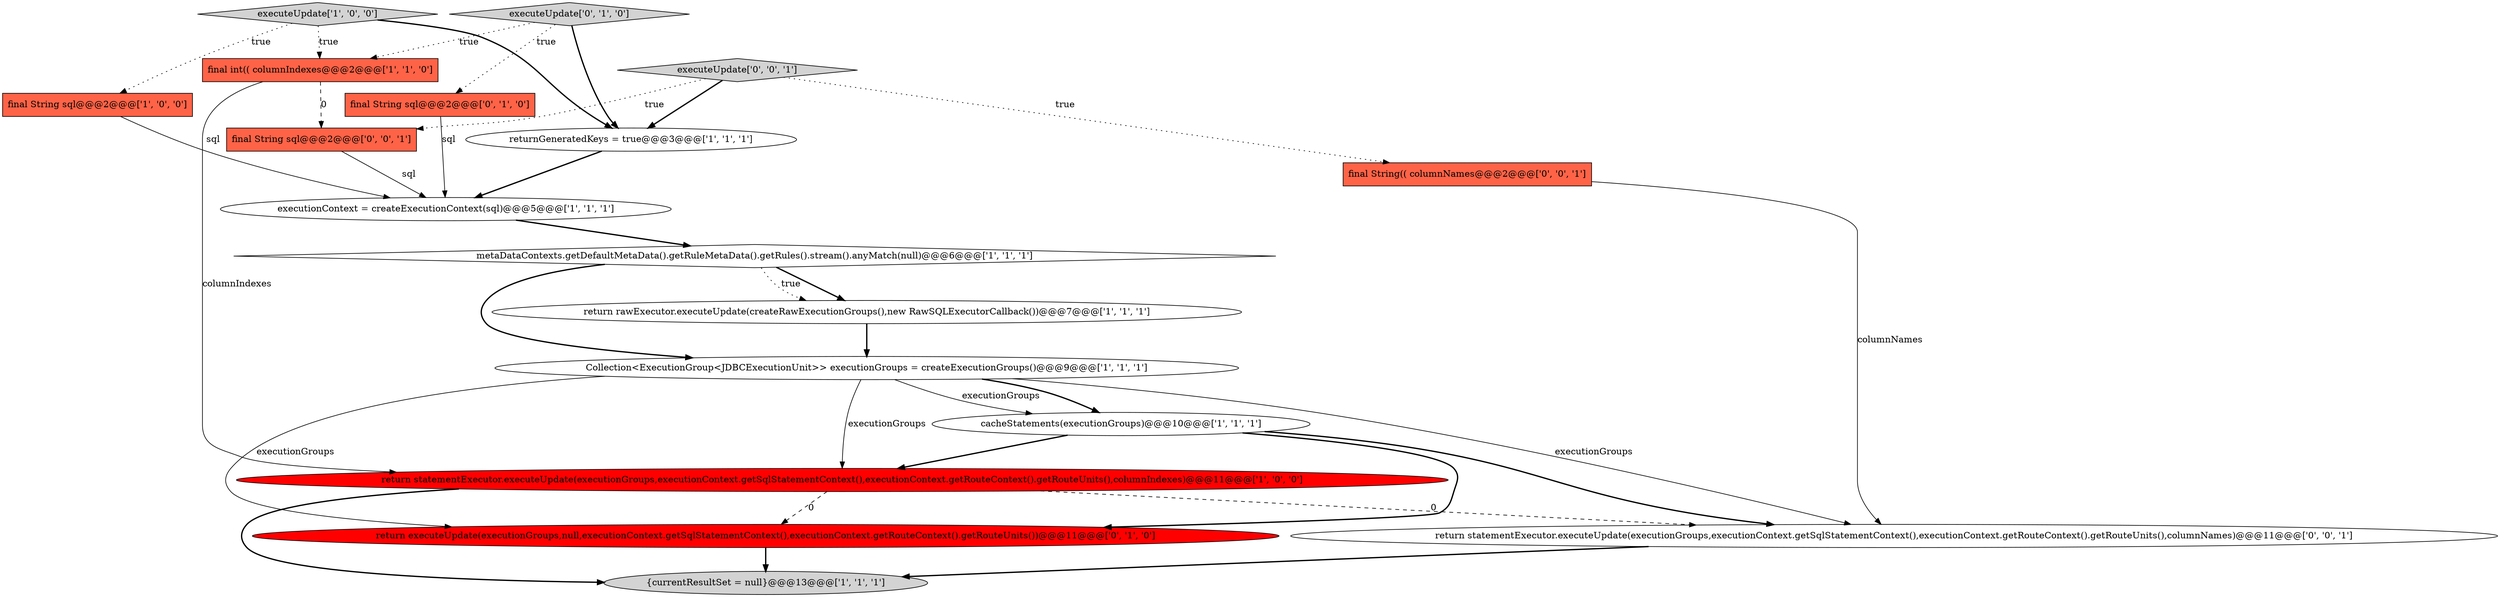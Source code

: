digraph {
8 [style = filled, label = "executeUpdate['1', '0', '0']", fillcolor = lightgray, shape = diamond image = "AAA0AAABBB1BBB"];
15 [style = filled, label = "return statementExecutor.executeUpdate(executionGroups,executionContext.getSqlStatementContext(),executionContext.getRouteContext().getRouteUnits(),columnNames)@@@11@@@['0', '0', '1']", fillcolor = white, shape = ellipse image = "AAA0AAABBB3BBB"];
11 [style = filled, label = "final String sql@@@2@@@['0', '1', '0']", fillcolor = tomato, shape = box image = "AAA0AAABBB2BBB"];
14 [style = filled, label = "final String(( columnNames@@@2@@@['0', '0', '1']", fillcolor = tomato, shape = box image = "AAA0AAABBB3BBB"];
0 [style = filled, label = "returnGeneratedKeys = true@@@3@@@['1', '1', '1']", fillcolor = white, shape = ellipse image = "AAA0AAABBB1BBB"];
16 [style = filled, label = "executeUpdate['0', '0', '1']", fillcolor = lightgray, shape = diamond image = "AAA0AAABBB3BBB"];
10 [style = filled, label = "executionContext = createExecutionContext(sql)@@@5@@@['1', '1', '1']", fillcolor = white, shape = ellipse image = "AAA0AAABBB1BBB"];
17 [style = filled, label = "final String sql@@@2@@@['0', '0', '1']", fillcolor = tomato, shape = box image = "AAA0AAABBB3BBB"];
2 [style = filled, label = "metaDataContexts.getDefaultMetaData().getRuleMetaData().getRules().stream().anyMatch(null)@@@6@@@['1', '1', '1']", fillcolor = white, shape = diamond image = "AAA0AAABBB1BBB"];
13 [style = filled, label = "executeUpdate['0', '1', '0']", fillcolor = lightgray, shape = diamond image = "AAA0AAABBB2BBB"];
1 [style = filled, label = "return rawExecutor.executeUpdate(createRawExecutionGroups(),new RawSQLExecutorCallback())@@@7@@@['1', '1', '1']", fillcolor = white, shape = ellipse image = "AAA0AAABBB1BBB"];
5 [style = filled, label = "{currentResultSet = null}@@@13@@@['1', '1', '1']", fillcolor = lightgray, shape = ellipse image = "AAA0AAABBB1BBB"];
12 [style = filled, label = "return executeUpdate(executionGroups,null,executionContext.getSqlStatementContext(),executionContext.getRouteContext().getRouteUnits())@@@11@@@['0', '1', '0']", fillcolor = red, shape = ellipse image = "AAA1AAABBB2BBB"];
9 [style = filled, label = "final int(( columnIndexes@@@2@@@['1', '1', '0']", fillcolor = tomato, shape = box image = "AAA0AAABBB1BBB"];
6 [style = filled, label = "final String sql@@@2@@@['1', '0', '0']", fillcolor = tomato, shape = box image = "AAA0AAABBB1BBB"];
7 [style = filled, label = "return statementExecutor.executeUpdate(executionGroups,executionContext.getSqlStatementContext(),executionContext.getRouteContext().getRouteUnits(),columnIndexes)@@@11@@@['1', '0', '0']", fillcolor = red, shape = ellipse image = "AAA1AAABBB1BBB"];
4 [style = filled, label = "Collection<ExecutionGroup<JDBCExecutionUnit>> executionGroups = createExecutionGroups()@@@9@@@['1', '1', '1']", fillcolor = white, shape = ellipse image = "AAA0AAABBB1BBB"];
3 [style = filled, label = "cacheStatements(executionGroups)@@@10@@@['1', '1', '1']", fillcolor = white, shape = ellipse image = "AAA0AAABBB1BBB"];
4->3 [style = bold, label=""];
1->4 [style = bold, label=""];
16->0 [style = bold, label=""];
9->7 [style = solid, label="columnIndexes"];
12->5 [style = bold, label=""];
2->1 [style = bold, label=""];
16->17 [style = dotted, label="true"];
3->15 [style = bold, label=""];
3->12 [style = bold, label=""];
2->4 [style = bold, label=""];
15->5 [style = bold, label=""];
8->0 [style = bold, label=""];
6->10 [style = solid, label="sql"];
0->10 [style = bold, label=""];
7->5 [style = bold, label=""];
4->3 [style = solid, label="executionGroups"];
8->6 [style = dotted, label="true"];
3->7 [style = bold, label=""];
11->10 [style = solid, label="sql"];
4->15 [style = solid, label="executionGroups"];
2->1 [style = dotted, label="true"];
9->17 [style = dashed, label="0"];
16->14 [style = dotted, label="true"];
7->15 [style = dashed, label="0"];
4->7 [style = solid, label="executionGroups"];
7->12 [style = dashed, label="0"];
13->11 [style = dotted, label="true"];
4->12 [style = solid, label="executionGroups"];
10->2 [style = bold, label=""];
8->9 [style = dotted, label="true"];
17->10 [style = solid, label="sql"];
14->15 [style = solid, label="columnNames"];
13->0 [style = bold, label=""];
13->9 [style = dotted, label="true"];
}
